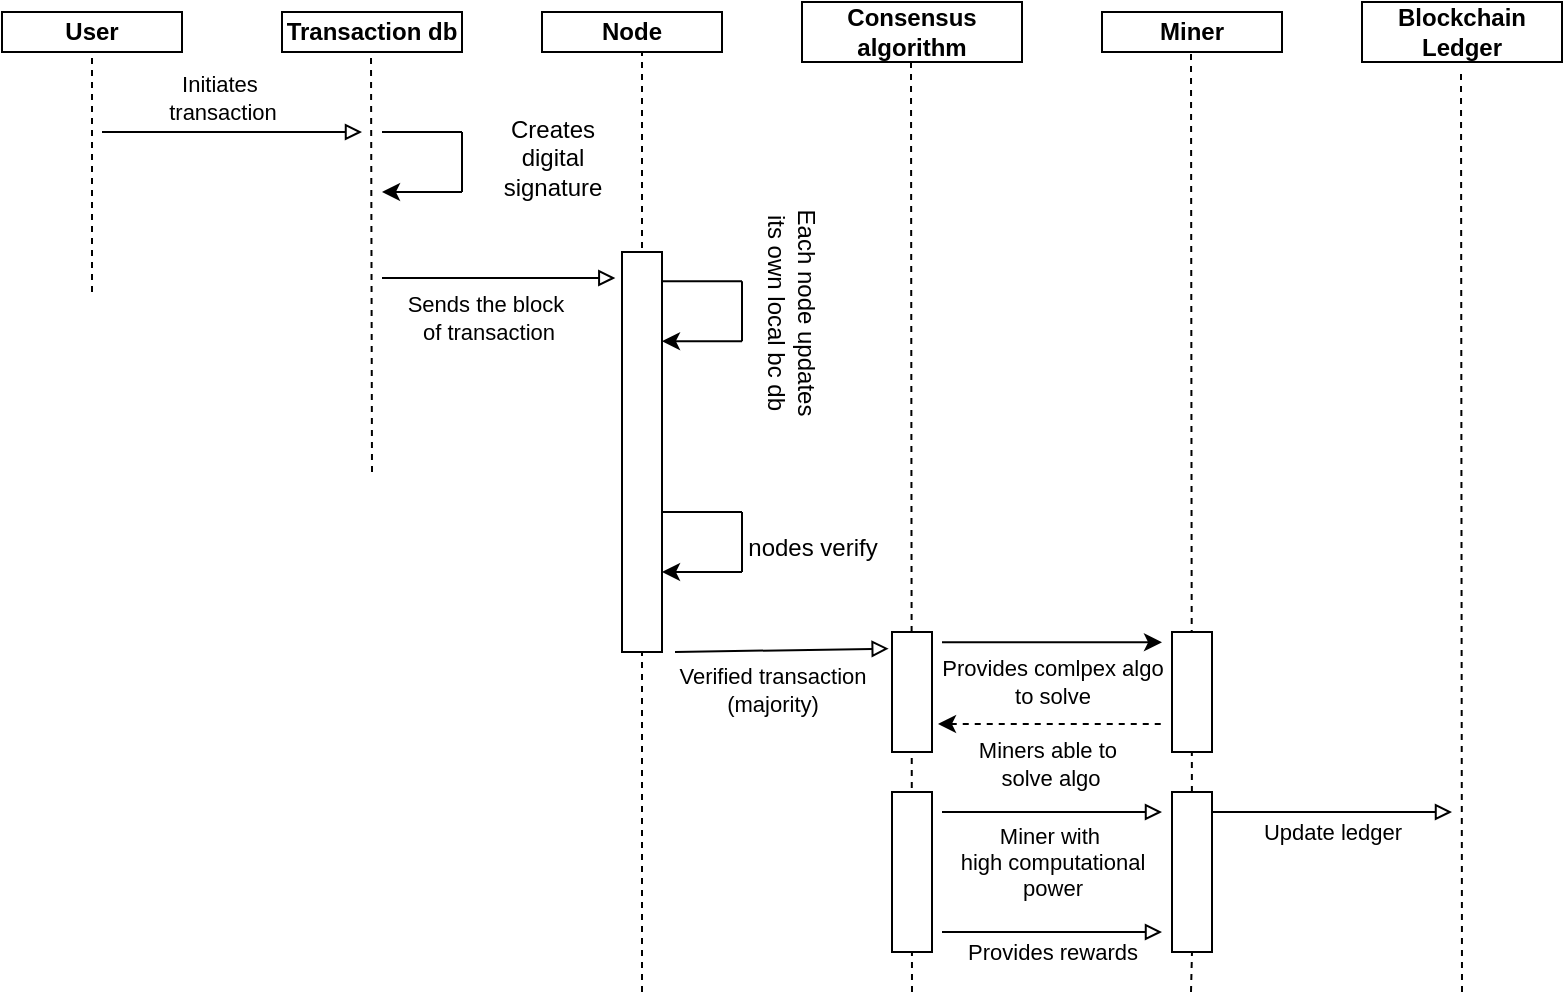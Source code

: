 <mxfile version="24.7.10">
  <diagram name="Page-1" id="8rYZta-tEYd89as6mWba">
    <mxGraphModel dx="1834" dy="780" grid="1" gridSize="10" guides="1" tooltips="1" connect="1" arrows="1" fold="1" page="0" pageScale="1" pageWidth="827" pageHeight="1169" math="0" shadow="0">
      <root>
        <mxCell id="0" />
        <mxCell id="1" parent="0" />
        <mxCell id="egs8TiVJ8LLPwAiDfCiz-1" value="User" style="rounded=0;whiteSpace=wrap;html=1;fontStyle=1" parent="1" vertex="1">
          <mxGeometry x="-130" y="80" width="90" height="20" as="geometry" />
        </mxCell>
        <mxCell id="egs8TiVJ8LLPwAiDfCiz-2" value="Transaction db" style="rounded=0;whiteSpace=wrap;html=1;fontStyle=1" parent="1" vertex="1">
          <mxGeometry x="10" y="80" width="90" height="20" as="geometry" />
        </mxCell>
        <mxCell id="egs8TiVJ8LLPwAiDfCiz-3" value="Node" style="rounded=0;whiteSpace=wrap;html=1;fontStyle=1" parent="1" vertex="1">
          <mxGeometry x="140" y="80" width="90" height="20" as="geometry" />
        </mxCell>
        <mxCell id="egs8TiVJ8LLPwAiDfCiz-4" value="Consensus algorithm" style="rounded=0;whiteSpace=wrap;html=1;fontStyle=1" parent="1" vertex="1">
          <mxGeometry x="270" y="75" width="110" height="30" as="geometry" />
        </mxCell>
        <mxCell id="egs8TiVJ8LLPwAiDfCiz-5" value="Miner" style="rounded=0;whiteSpace=wrap;html=1;fontStyle=1" parent="1" vertex="1">
          <mxGeometry x="420" y="80" width="90" height="20" as="geometry" />
        </mxCell>
        <mxCell id="egs8TiVJ8LLPwAiDfCiz-6" value="Blockchain Ledger" style="rounded=0;whiteSpace=wrap;html=1;fontStyle=1" parent="1" vertex="1">
          <mxGeometry x="550" y="75" width="100" height="30" as="geometry" />
        </mxCell>
        <mxCell id="egs8TiVJ8LLPwAiDfCiz-7" value="" style="endArrow=none;dashed=1;html=1;rounded=0;entryX=0.5;entryY=1;entryDx=0;entryDy=0;fontStyle=0" parent="1" target="egs8TiVJ8LLPwAiDfCiz-1" edge="1">
          <mxGeometry width="50" height="50" relative="1" as="geometry">
            <mxPoint x="-85" y="220" as="sourcePoint" />
            <mxPoint x="440" y="380" as="targetPoint" />
          </mxGeometry>
        </mxCell>
        <mxCell id="egs8TiVJ8LLPwAiDfCiz-8" value="" style="endArrow=none;dashed=1;html=1;rounded=0;entryX=0.5;entryY=1;entryDx=0;entryDy=0;" parent="1" edge="1">
          <mxGeometry width="50" height="50" relative="1" as="geometry">
            <mxPoint x="55" y="310" as="sourcePoint" />
            <mxPoint x="54.5" y="100" as="targetPoint" />
          </mxGeometry>
        </mxCell>
        <mxCell id="egs8TiVJ8LLPwAiDfCiz-9" value="" style="endArrow=none;dashed=1;html=1;rounded=0;entryX=0.5;entryY=1;entryDx=0;entryDy=0;" parent="1" edge="1">
          <mxGeometry width="50" height="50" relative="1" as="geometry">
            <mxPoint x="190" y="570" as="sourcePoint" />
            <mxPoint x="190" y="100" as="targetPoint" />
          </mxGeometry>
        </mxCell>
        <mxCell id="egs8TiVJ8LLPwAiDfCiz-10" value="" style="endArrow=none;dashed=1;html=1;rounded=0;entryX=0.5;entryY=1;entryDx=0;entryDy=0;" parent="1" edge="1">
          <mxGeometry width="50" height="50" relative="1" as="geometry">
            <mxPoint x="325" y="570" as="sourcePoint" />
            <mxPoint x="324.5" y="105" as="targetPoint" />
          </mxGeometry>
        </mxCell>
        <mxCell id="egs8TiVJ8LLPwAiDfCiz-11" value="" style="endArrow=none;dashed=1;html=1;rounded=0;entryX=0.5;entryY=1;entryDx=0;entryDy=0;" parent="1" source="egs8TiVJ8LLPwAiDfCiz-52" edge="1">
          <mxGeometry width="50" height="50" relative="1" as="geometry">
            <mxPoint x="464.5" y="570" as="sourcePoint" />
            <mxPoint x="464.5" y="100" as="targetPoint" />
          </mxGeometry>
        </mxCell>
        <mxCell id="egs8TiVJ8LLPwAiDfCiz-12" value="" style="endArrow=none;dashed=1;html=1;rounded=0;entryX=0.5;entryY=1;entryDx=0;entryDy=0;" parent="1" edge="1">
          <mxGeometry width="50" height="50" relative="1" as="geometry">
            <mxPoint x="600" y="570" as="sourcePoint" />
            <mxPoint x="599.5" y="110" as="targetPoint" />
          </mxGeometry>
        </mxCell>
        <mxCell id="egs8TiVJ8LLPwAiDfCiz-13" value="" style="endArrow=block;html=1;rounded=0;endFill=0;" parent="1" edge="1">
          <mxGeometry width="50" height="50" relative="1" as="geometry">
            <mxPoint x="-80" y="140" as="sourcePoint" />
            <mxPoint x="50" y="140" as="targetPoint" />
          </mxGeometry>
        </mxCell>
        <mxCell id="egs8TiVJ8LLPwAiDfCiz-14" value="Initiates&amp;nbsp;&lt;br&gt;transaction" style="edgeLabel;html=1;align=center;verticalAlign=middle;resizable=0;points=[];" parent="egs8TiVJ8LLPwAiDfCiz-13" connectable="0" vertex="1">
          <mxGeometry x="-0.246" y="-4" relative="1" as="geometry">
            <mxPoint x="11" y="-21" as="offset" />
          </mxGeometry>
        </mxCell>
        <mxCell id="egs8TiVJ8LLPwAiDfCiz-15" value="" style="endArrow=none;html=1;rounded=0;endFill=0;" parent="1" edge="1">
          <mxGeometry width="50" height="50" relative="1" as="geometry">
            <mxPoint x="60" y="140" as="sourcePoint" />
            <mxPoint x="100" y="140" as="targetPoint" />
          </mxGeometry>
        </mxCell>
        <mxCell id="egs8TiVJ8LLPwAiDfCiz-16" value="" style="endArrow=none;html=1;rounded=0;endFill=0;" parent="1" edge="1">
          <mxGeometry width="50" height="50" relative="1" as="geometry">
            <mxPoint x="100" y="170" as="sourcePoint" />
            <mxPoint x="100" y="140" as="targetPoint" />
          </mxGeometry>
        </mxCell>
        <mxCell id="egs8TiVJ8LLPwAiDfCiz-17" value="" style="endArrow=classic;html=1;rounded=0;endFill=1;" parent="1" edge="1">
          <mxGeometry width="50" height="50" relative="1" as="geometry">
            <mxPoint x="100" y="170" as="sourcePoint" />
            <mxPoint x="60" y="170" as="targetPoint" />
          </mxGeometry>
        </mxCell>
        <mxCell id="egs8TiVJ8LLPwAiDfCiz-19" value="Creates &lt;br&gt;digital &lt;br&gt;signature" style="text;html=1;align=center;verticalAlign=middle;resizable=0;points=[];autosize=1;strokeColor=none;fillColor=none;" parent="1" vertex="1">
          <mxGeometry x="110" y="123" width="70" height="60" as="geometry" />
        </mxCell>
        <mxCell id="egs8TiVJ8LLPwAiDfCiz-20" value="" style="endArrow=block;html=1;rounded=0;entryX=-0.167;entryY=0.065;entryDx=0;entryDy=0;entryPerimeter=0;endFill=0;" parent="1" target="egs8TiVJ8LLPwAiDfCiz-24" edge="1">
          <mxGeometry width="50" height="50" relative="1" as="geometry">
            <mxPoint x="60" y="213" as="sourcePoint" />
            <mxPoint x="190" y="210" as="targetPoint" />
          </mxGeometry>
        </mxCell>
        <mxCell id="egs8TiVJ8LLPwAiDfCiz-23" value="Sends the block&amp;nbsp;&lt;br&gt;of transaction" style="edgeLabel;html=1;align=center;verticalAlign=middle;resizable=0;points=[];" parent="egs8TiVJ8LLPwAiDfCiz-20" connectable="0" vertex="1">
          <mxGeometry x="-0.09" y="1" relative="1" as="geometry">
            <mxPoint y="21" as="offset" />
          </mxGeometry>
        </mxCell>
        <mxCell id="egs8TiVJ8LLPwAiDfCiz-24" value="" style="rounded=0;whiteSpace=wrap;html=1;" parent="1" vertex="1">
          <mxGeometry x="180" y="200" width="20" height="200" as="geometry" />
        </mxCell>
        <mxCell id="egs8TiVJ8LLPwAiDfCiz-30" value="" style="endArrow=none;html=1;rounded=0;endFill=0;" parent="1" edge="1">
          <mxGeometry width="50" height="50" relative="1" as="geometry">
            <mxPoint x="200" y="214.58" as="sourcePoint" />
            <mxPoint x="240" y="214.58" as="targetPoint" />
          </mxGeometry>
        </mxCell>
        <mxCell id="egs8TiVJ8LLPwAiDfCiz-31" value="" style="endArrow=none;html=1;rounded=0;endFill=0;" parent="1" edge="1">
          <mxGeometry width="50" height="50" relative="1" as="geometry">
            <mxPoint x="240" y="244.58" as="sourcePoint" />
            <mxPoint x="240" y="214.58" as="targetPoint" />
          </mxGeometry>
        </mxCell>
        <mxCell id="egs8TiVJ8LLPwAiDfCiz-32" value="" style="endArrow=classic;html=1;rounded=0;endFill=1;" parent="1" edge="1">
          <mxGeometry width="50" height="50" relative="1" as="geometry">
            <mxPoint x="240" y="244.58" as="sourcePoint" />
            <mxPoint x="200" y="244.58" as="targetPoint" />
          </mxGeometry>
        </mxCell>
        <mxCell id="egs8TiVJ8LLPwAiDfCiz-33" value="Each node updates &lt;br&gt;its own local bc db" style="text;html=1;align=center;verticalAlign=middle;resizable=0;points=[];autosize=1;strokeColor=none;fillColor=none;rotation=90;" parent="1" vertex="1">
          <mxGeometry x="200" y="210" width="130" height="40" as="geometry" />
        </mxCell>
        <mxCell id="egs8TiVJ8LLPwAiDfCiz-38" value="" style="endArrow=none;html=1;rounded=0;endFill=0;" parent="1" edge="1">
          <mxGeometry width="50" height="50" relative="1" as="geometry">
            <mxPoint x="200" y="330" as="sourcePoint" />
            <mxPoint x="240" y="330" as="targetPoint" />
          </mxGeometry>
        </mxCell>
        <mxCell id="egs8TiVJ8LLPwAiDfCiz-39" value="" style="endArrow=none;html=1;rounded=0;endFill=0;" parent="1" edge="1">
          <mxGeometry width="50" height="50" relative="1" as="geometry">
            <mxPoint x="240" y="360" as="sourcePoint" />
            <mxPoint x="240" y="330" as="targetPoint" />
          </mxGeometry>
        </mxCell>
        <mxCell id="egs8TiVJ8LLPwAiDfCiz-40" value="" style="endArrow=classic;html=1;rounded=0;endFill=1;" parent="1" edge="1">
          <mxGeometry width="50" height="50" relative="1" as="geometry">
            <mxPoint x="240" y="360" as="sourcePoint" />
            <mxPoint x="200" y="360" as="targetPoint" />
          </mxGeometry>
        </mxCell>
        <mxCell id="egs8TiVJ8LLPwAiDfCiz-41" value="&lt;br&gt;nodes&amp;nbsp;verify" style="text;html=1;align=center;verticalAlign=middle;resizable=0;points=[];autosize=1;strokeColor=none;fillColor=none;" parent="1" vertex="1">
          <mxGeometry x="230" y="320" width="90" height="40" as="geometry" />
        </mxCell>
        <mxCell id="egs8TiVJ8LLPwAiDfCiz-42" value="" style="endArrow=block;html=1;rounded=0;entryX=-0.083;entryY=0.139;entryDx=0;entryDy=0;entryPerimeter=0;endFill=0;" parent="1" target="egs8TiVJ8LLPwAiDfCiz-58" edge="1">
          <mxGeometry width="50" height="50" relative="1" as="geometry">
            <mxPoint x="206.5" y="400" as="sourcePoint" />
            <mxPoint x="323.5" y="400" as="targetPoint" />
          </mxGeometry>
        </mxCell>
        <mxCell id="egs8TiVJ8LLPwAiDfCiz-43" value="Verified transaction&lt;br&gt;(majority)" style="edgeLabel;html=1;align=center;verticalAlign=middle;resizable=0;points=[];" parent="egs8TiVJ8LLPwAiDfCiz-42" connectable="0" vertex="1">
          <mxGeometry x="-0.09" y="1" relative="1" as="geometry">
            <mxPoint y="21" as="offset" />
          </mxGeometry>
        </mxCell>
        <mxCell id="egs8TiVJ8LLPwAiDfCiz-44" value="" style="endArrow=classic;html=1;rounded=0;endFill=1;" parent="1" edge="1">
          <mxGeometry width="50" height="50" relative="1" as="geometry">
            <mxPoint x="340" y="395.17" as="sourcePoint" />
            <mxPoint x="450" y="395.17" as="targetPoint" />
          </mxGeometry>
        </mxCell>
        <mxCell id="egs8TiVJ8LLPwAiDfCiz-45" value="Provides comlpex algo&lt;br&gt;to solve" style="edgeLabel;html=1;align=center;verticalAlign=middle;resizable=0;points=[];" parent="egs8TiVJ8LLPwAiDfCiz-44" connectable="0" vertex="1">
          <mxGeometry x="-0.09" y="1" relative="1" as="geometry">
            <mxPoint x="5" y="21" as="offset" />
          </mxGeometry>
        </mxCell>
        <mxCell id="egs8TiVJ8LLPwAiDfCiz-48" value="" style="rounded=0;whiteSpace=wrap;html=1;" parent="1" vertex="1">
          <mxGeometry x="455" y="390" width="20" height="60" as="geometry" />
        </mxCell>
        <mxCell id="egs8TiVJ8LLPwAiDfCiz-50" value="" style="endArrow=none;html=1;rounded=0;endFill=0;startArrow=classic;startFill=1;dashed=1;" parent="1" edge="1">
          <mxGeometry width="50" height="50" relative="1" as="geometry">
            <mxPoint x="338" y="436" as="sourcePoint" />
            <mxPoint x="450" y="436" as="targetPoint" />
          </mxGeometry>
        </mxCell>
        <mxCell id="egs8TiVJ8LLPwAiDfCiz-51" value="Miners able to&amp;nbsp;&lt;br&gt;solve algo" style="edgeLabel;html=1;align=center;verticalAlign=middle;resizable=0;points=[];" parent="egs8TiVJ8LLPwAiDfCiz-50" connectable="0" vertex="1">
          <mxGeometry x="-0.09" y="1" relative="1" as="geometry">
            <mxPoint x="5" y="21" as="offset" />
          </mxGeometry>
        </mxCell>
        <mxCell id="egs8TiVJ8LLPwAiDfCiz-53" value="" style="endArrow=block;html=1;rounded=0;endFill=0;" parent="1" edge="1">
          <mxGeometry width="50" height="50" relative="1" as="geometry">
            <mxPoint x="340" y="480" as="sourcePoint" />
            <mxPoint x="450" y="480" as="targetPoint" />
          </mxGeometry>
        </mxCell>
        <mxCell id="egs8TiVJ8LLPwAiDfCiz-54" value="Miner with&amp;nbsp;&lt;br&gt;high computational&lt;br&gt;power" style="edgeLabel;html=1;align=center;verticalAlign=middle;resizable=0;points=[];" parent="egs8TiVJ8LLPwAiDfCiz-53" connectable="0" vertex="1">
          <mxGeometry x="-0.09" y="1" relative="1" as="geometry">
            <mxPoint x="5" y="26" as="offset" />
          </mxGeometry>
        </mxCell>
        <mxCell id="egs8TiVJ8LLPwAiDfCiz-55" value="" style="endArrow=none;dashed=1;html=1;rounded=0;entryX=0.5;entryY=1;entryDx=0;entryDy=0;" parent="1" target="egs8TiVJ8LLPwAiDfCiz-52" edge="1">
          <mxGeometry width="50" height="50" relative="1" as="geometry">
            <mxPoint x="464.5" y="570" as="sourcePoint" />
            <mxPoint x="464.5" y="100" as="targetPoint" />
          </mxGeometry>
        </mxCell>
        <mxCell id="egs8TiVJ8LLPwAiDfCiz-52" value="" style="rounded=0;whiteSpace=wrap;html=1;" parent="1" vertex="1">
          <mxGeometry x="455" y="470" width="20" height="80" as="geometry" />
        </mxCell>
        <mxCell id="egs8TiVJ8LLPwAiDfCiz-56" value="" style="endArrow=block;html=1;rounded=0;endFill=0;" parent="1" edge="1">
          <mxGeometry width="50" height="50" relative="1" as="geometry">
            <mxPoint x="475" y="480" as="sourcePoint" />
            <mxPoint x="595" y="480" as="targetPoint" />
          </mxGeometry>
        </mxCell>
        <mxCell id="egs8TiVJ8LLPwAiDfCiz-57" value="Update ledger" style="edgeLabel;html=1;align=center;verticalAlign=middle;resizable=0;points=[];" parent="egs8TiVJ8LLPwAiDfCiz-56" connectable="0" vertex="1">
          <mxGeometry x="-0.09" y="1" relative="1" as="geometry">
            <mxPoint x="5" y="11" as="offset" />
          </mxGeometry>
        </mxCell>
        <mxCell id="egs8TiVJ8LLPwAiDfCiz-58" value="" style="rounded=0;whiteSpace=wrap;html=1;" parent="1" vertex="1">
          <mxGeometry x="315" y="390" width="20" height="60" as="geometry" />
        </mxCell>
        <mxCell id="egs8TiVJ8LLPwAiDfCiz-59" value="" style="endArrow=block;html=1;rounded=0;endFill=0;startArrow=none;startFill=0;" parent="1" edge="1">
          <mxGeometry width="50" height="50" relative="1" as="geometry">
            <mxPoint x="340" y="540" as="sourcePoint" />
            <mxPoint x="450" y="540" as="targetPoint" />
          </mxGeometry>
        </mxCell>
        <mxCell id="egs8TiVJ8LLPwAiDfCiz-60" value="Provides rewards" style="edgeLabel;html=1;align=center;verticalAlign=middle;resizable=0;points=[];" parent="egs8TiVJ8LLPwAiDfCiz-59" connectable="0" vertex="1">
          <mxGeometry x="-0.09" y="1" relative="1" as="geometry">
            <mxPoint x="5" y="11" as="offset" />
          </mxGeometry>
        </mxCell>
        <mxCell id="egs8TiVJ8LLPwAiDfCiz-61" value="" style="rounded=0;whiteSpace=wrap;html=1;" parent="1" vertex="1">
          <mxGeometry x="315" y="470" width="20" height="80" as="geometry" />
        </mxCell>
      </root>
    </mxGraphModel>
  </diagram>
</mxfile>
